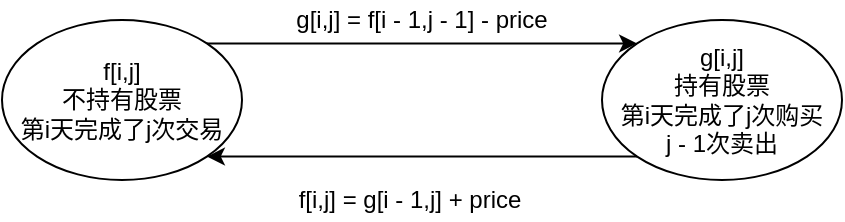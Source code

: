 <mxfile version="24.0.0" type="github">
  <diagram name="第 1 页" id="BQzZ52Y8nHvfTutCsm3a">
    <mxGraphModel dx="1026" dy="556" grid="1" gridSize="10" guides="1" tooltips="1" connect="1" arrows="1" fold="1" page="1" pageScale="1" pageWidth="827" pageHeight="1169" math="0" shadow="0">
      <root>
        <mxCell id="0" />
        <mxCell id="1" parent="0" />
        <mxCell id="JDn7YswFq0MP-IefF6Jd-5" style="edgeStyle=orthogonalEdgeStyle;rounded=0;orthogonalLoop=1;jettySize=auto;html=1;exitX=1;exitY=0;exitDx=0;exitDy=0;entryX=0;entryY=0;entryDx=0;entryDy=0;" edge="1" parent="1" source="JDn7YswFq0MP-IefF6Jd-1" target="JDn7YswFq0MP-IefF6Jd-2">
          <mxGeometry relative="1" as="geometry" />
        </mxCell>
        <mxCell id="JDn7YswFq0MP-IefF6Jd-1" value="f[i,j]&lt;div&gt;不持有股票&lt;/div&gt;&lt;div&gt;第i天完成了j次交易&lt;/div&gt;" style="ellipse;whiteSpace=wrap;html=1;" vertex="1" parent="1">
          <mxGeometry x="210" y="170" width="120" height="80" as="geometry" />
        </mxCell>
        <mxCell id="JDn7YswFq0MP-IefF6Jd-6" style="edgeStyle=orthogonalEdgeStyle;rounded=0;orthogonalLoop=1;jettySize=auto;html=1;exitX=0;exitY=1;exitDx=0;exitDy=0;entryX=1;entryY=1;entryDx=0;entryDy=0;" edge="1" parent="1" source="JDn7YswFq0MP-IefF6Jd-2" target="JDn7YswFq0MP-IefF6Jd-1">
          <mxGeometry relative="1" as="geometry" />
        </mxCell>
        <mxCell id="JDn7YswFq0MP-IefF6Jd-2" value="g[i,j]&lt;div&gt;持有股票&lt;/div&gt;&lt;div&gt;第i天完成了j次购买&lt;/div&gt;&lt;div&gt;j - 1次卖出&lt;/div&gt;" style="ellipse;whiteSpace=wrap;html=1;" vertex="1" parent="1">
          <mxGeometry x="510" y="170" width="120" height="80" as="geometry" />
        </mxCell>
        <mxCell id="JDn7YswFq0MP-IefF6Jd-7" value="g[i,j] = f[i - 1,j - 1] - price" style="text;html=1;align=center;verticalAlign=middle;whiteSpace=wrap;rounded=0;" vertex="1" parent="1">
          <mxGeometry x="350" y="160" width="140" height="20" as="geometry" />
        </mxCell>
        <mxCell id="JDn7YswFq0MP-IefF6Jd-8" value="f[i,j] = g[i - 1,j] + price" style="text;html=1;align=center;verticalAlign=middle;whiteSpace=wrap;rounded=0;" vertex="1" parent="1">
          <mxGeometry x="344" y="250" width="140" height="20" as="geometry" />
        </mxCell>
      </root>
    </mxGraphModel>
  </diagram>
</mxfile>
